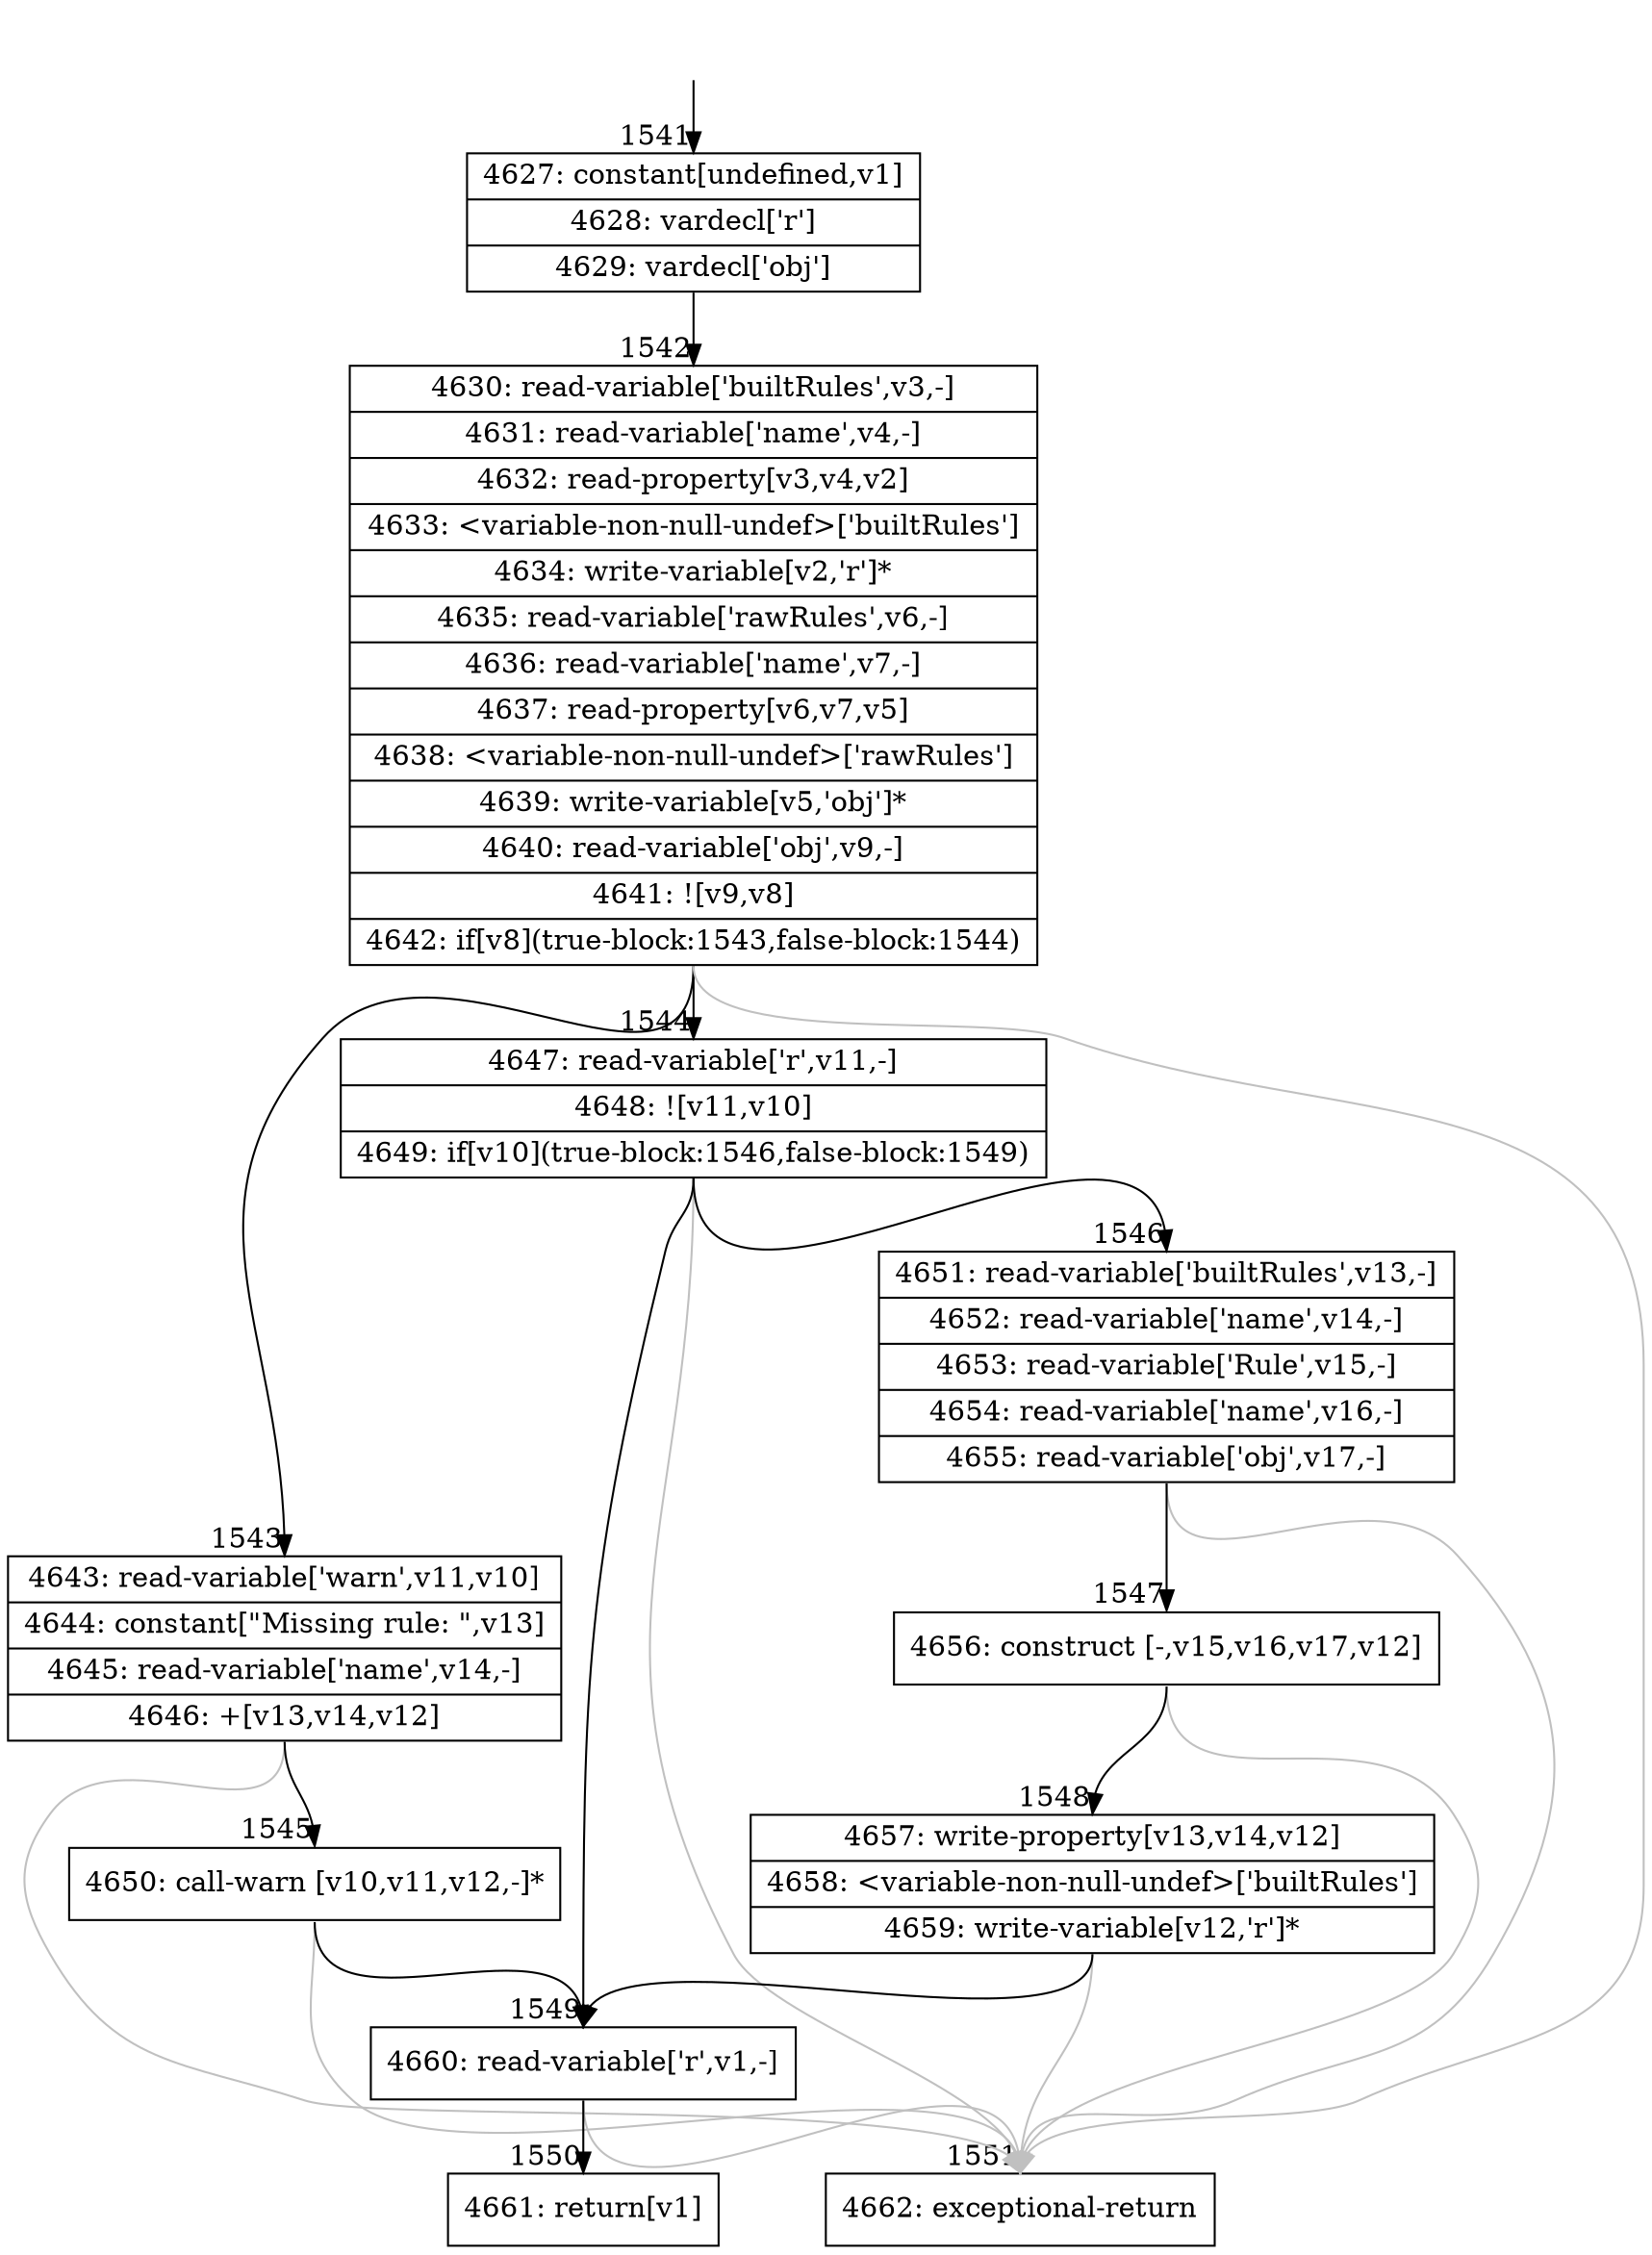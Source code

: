 digraph {
rankdir="TD"
BB_entry126[shape=none,label=""];
BB_entry126 -> BB1541 [tailport=s, headport=n, headlabel="    1541"]
BB1541 [shape=record label="{4627: constant[undefined,v1]|4628: vardecl['r']|4629: vardecl['obj']}" ] 
BB1541 -> BB1542 [tailport=s, headport=n, headlabel="      1542"]
BB1542 [shape=record label="{4630: read-variable['builtRules',v3,-]|4631: read-variable['name',v4,-]|4632: read-property[v3,v4,v2]|4633: \<variable-non-null-undef\>['builtRules']|4634: write-variable[v2,'r']*|4635: read-variable['rawRules',v6,-]|4636: read-variable['name',v7,-]|4637: read-property[v6,v7,v5]|4638: \<variable-non-null-undef\>['rawRules']|4639: write-variable[v5,'obj']*|4640: read-variable['obj',v9,-]|4641: ![v9,v8]|4642: if[v8](true-block:1543,false-block:1544)}" ] 
BB1542 -> BB1543 [tailport=s, headport=n, headlabel="      1543"]
BB1542 -> BB1544 [tailport=s, headport=n, headlabel="      1544"]
BB1542 -> BB1551 [tailport=s, headport=n, color=gray, headlabel="      1551"]
BB1543 [shape=record label="{4643: read-variable['warn',v11,v10]|4644: constant[\"Missing rule: \",v13]|4645: read-variable['name',v14,-]|4646: +[v13,v14,v12]}" ] 
BB1543 -> BB1545 [tailport=s, headport=n, headlabel="      1545"]
BB1543 -> BB1551 [tailport=s, headport=n, color=gray]
BB1544 [shape=record label="{4647: read-variable['r',v11,-]|4648: ![v11,v10]|4649: if[v10](true-block:1546,false-block:1549)}" ] 
BB1544 -> BB1546 [tailport=s, headport=n, headlabel="      1546"]
BB1544 -> BB1549 [tailport=s, headport=n, headlabel="      1549"]
BB1544 -> BB1551 [tailport=s, headport=n, color=gray]
BB1545 [shape=record label="{4650: call-warn [v10,v11,v12,-]*}" ] 
BB1545 -> BB1549 [tailport=s, headport=n]
BB1545 -> BB1551 [tailport=s, headport=n, color=gray]
BB1546 [shape=record label="{4651: read-variable['builtRules',v13,-]|4652: read-variable['name',v14,-]|4653: read-variable['Rule',v15,-]|4654: read-variable['name',v16,-]|4655: read-variable['obj',v17,-]}" ] 
BB1546 -> BB1547 [tailport=s, headport=n, headlabel="      1547"]
BB1546 -> BB1551 [tailport=s, headport=n, color=gray]
BB1547 [shape=record label="{4656: construct [-,v15,v16,v17,v12]}" ] 
BB1547 -> BB1548 [tailport=s, headport=n, headlabel="      1548"]
BB1547 -> BB1551 [tailport=s, headport=n, color=gray]
BB1548 [shape=record label="{4657: write-property[v13,v14,v12]|4658: \<variable-non-null-undef\>['builtRules']|4659: write-variable[v12,'r']*}" ] 
BB1548 -> BB1549 [tailport=s, headport=n]
BB1548 -> BB1551 [tailport=s, headport=n, color=gray]
BB1549 [shape=record label="{4660: read-variable['r',v1,-]}" ] 
BB1549 -> BB1550 [tailport=s, headport=n, headlabel="      1550"]
BB1549 -> BB1551 [tailport=s, headport=n, color=gray]
BB1550 [shape=record label="{4661: return[v1]}" ] 
BB1551 [shape=record label="{4662: exceptional-return}" ] 
//#$~ 1336
}
